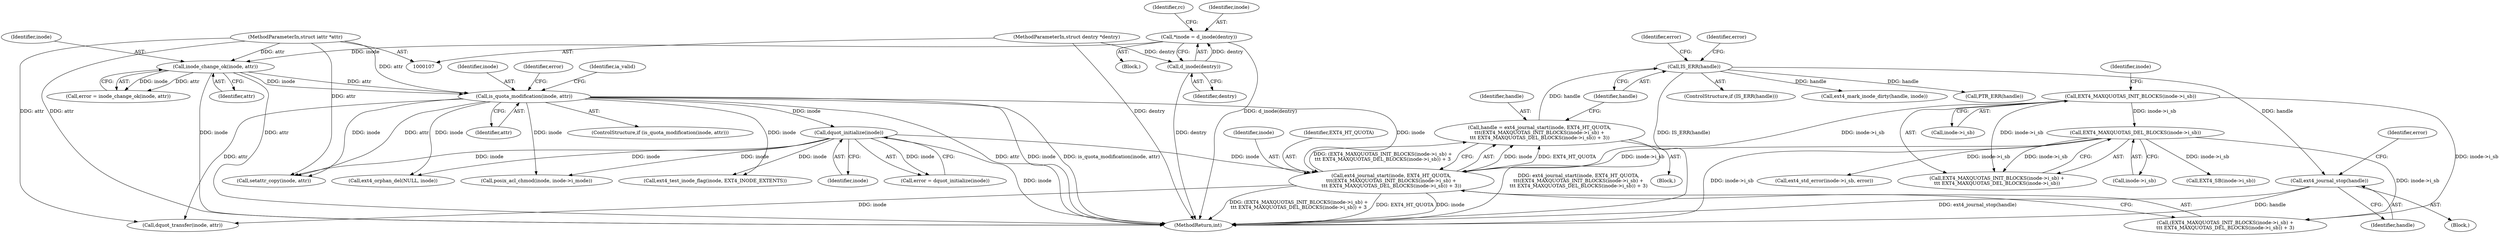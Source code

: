 digraph "0_linux_ea3d7209ca01da209cda6f0dea8be9cc4b7a933b_7@pointer" {
"1000214" [label="(Call,ext4_journal_stop(handle))"];
"1000198" [label="(Call,IS_ERR(handle))"];
"1000181" [label="(Call,handle = ext4_journal_start(inode, EXT4_HT_QUOTA,\n\t\t\t(EXT4_MAXQUOTAS_INIT_BLOCKS(inode->i_sb) +\n\t\t\t EXT4_MAXQUOTAS_DEL_BLOCKS(inode->i_sb)) + 3))"];
"1000183" [label="(Call,ext4_journal_start(inode, EXT4_HT_QUOTA,\n\t\t\t(EXT4_MAXQUOTAS_INIT_BLOCKS(inode->i_sb) +\n\t\t\t EXT4_MAXQUOTAS_DEL_BLOCKS(inode->i_sb)) + 3))"];
"1000141" [label="(Call,is_quota_modification(inode, attr))"];
"1000133" [label="(Call,inode_change_ok(inode, attr))"];
"1000112" [label="(Call,*inode = d_inode(dentry))"];
"1000114" [label="(Call,d_inode(dentry))"];
"1000108" [label="(MethodParameterIn,struct dentry *dentry)"];
"1000109" [label="(MethodParameterIn,struct iattr *attr)"];
"1000147" [label="(Call,dquot_initialize(inode))"];
"1000188" [label="(Call,EXT4_MAXQUOTAS_INIT_BLOCKS(inode->i_sb))"];
"1000192" [label="(Call,EXT4_MAXQUOTAS_DEL_BLOCKS(inode->i_sb))"];
"1000109" [label="(MethodParameterIn,struct iattr *attr)"];
"1000214" [label="(Call,ext4_journal_stop(handle))"];
"1000141" [label="(Call,is_quota_modification(inode, attr))"];
"1000147" [label="(Call,dquot_initialize(inode))"];
"1000146" [label="(Identifier,error)"];
"1000193" [label="(Call,inode->i_sb)"];
"1000202" [label="(Identifier,error)"];
"1000198" [label="(Call,IS_ERR(handle))"];
"1000213" [label="(Block,)"];
"1000277" [label="(Call,ext4_test_inode_flag(inode, EXT4_INODE_EXTENTS))"];
"1000184" [label="(Identifier,inode)"];
"1000208" [label="(Call,dquot_transfer(inode, attr))"];
"1000197" [label="(ControlStructure,if (IS_ERR(handle)))"];
"1000189" [label="(Call,inode->i_sb)"];
"1000192" [label="(Call,EXT4_MAXQUOTAS_DEL_BLOCKS(inode->i_sb))"];
"1000119" [label="(Identifier,rc)"];
"1000541" [label="(MethodReturn,int)"];
"1000157" [label="(Identifier,ia_valid)"];
"1000112" [label="(Call,*inode = d_inode(dentry))"];
"1000194" [label="(Identifier,inode)"];
"1000510" [label="(Call,ext4_orphan_del(NULL, inode))"];
"1000182" [label="(Identifier,handle)"];
"1000114" [label="(Call,d_inode(dentry))"];
"1000284" [label="(Call,EXT4_SB(inode->i_sb))"];
"1000186" [label="(Call,(EXT4_MAXQUOTAS_INIT_BLOCKS(inode->i_sb) +\n\t\t\t EXT4_MAXQUOTAS_DEL_BLOCKS(inode->i_sb)) + 3)"];
"1000528" [label="(Call,ext4_std_error(inode->i_sb, error))"];
"1000143" [label="(Identifier,attr)"];
"1000115" [label="(Identifier,dentry)"];
"1000499" [label="(Call,setattr_copy(inode, attr))"];
"1000131" [label="(Call,error = inode_change_ok(inode, attr))"];
"1000188" [label="(Call,EXT4_MAXQUOTAS_INIT_BLOCKS(inode->i_sb))"];
"1000522" [label="(Call,posix_acl_chmod(inode, inode->i_mode))"];
"1000187" [label="(Call,EXT4_MAXQUOTAS_INIT_BLOCKS(inode->i_sb) +\n\t\t\t EXT4_MAXQUOTAS_DEL_BLOCKS(inode->i_sb))"];
"1000148" [label="(Identifier,inode)"];
"1000183" [label="(Call,ext4_journal_start(inode, EXT4_HT_QUOTA,\n\t\t\t(EXT4_MAXQUOTAS_INIT_BLOCKS(inode->i_sb) +\n\t\t\t EXT4_MAXQUOTAS_DEL_BLOCKS(inode->i_sb)) + 3))"];
"1000133" [label="(Call,inode_change_ok(inode, attr))"];
"1000179" [label="(Block,)"];
"1000199" [label="(Identifier,handle)"];
"1000113" [label="(Identifier,inode)"];
"1000134" [label="(Identifier,inode)"];
"1000246" [label="(Call,ext4_mark_inode_dirty(handle, inode))"];
"1000145" [label="(Call,error = dquot_initialize(inode))"];
"1000140" [label="(ControlStructure,if (is_quota_modification(inode, attr)))"];
"1000108" [label="(MethodParameterIn,struct dentry *dentry)"];
"1000215" [label="(Identifier,handle)"];
"1000142" [label="(Identifier,inode)"];
"1000135" [label="(Identifier,attr)"];
"1000203" [label="(Call,PTR_ERR(handle))"];
"1000181" [label="(Call,handle = ext4_journal_start(inode, EXT4_HT_QUOTA,\n\t\t\t(EXT4_MAXQUOTAS_INIT_BLOCKS(inode->i_sb) +\n\t\t\t EXT4_MAXQUOTAS_DEL_BLOCKS(inode->i_sb)) + 3))"];
"1000207" [label="(Identifier,error)"];
"1000217" [label="(Identifier,error)"];
"1000185" [label="(Identifier,EXT4_HT_QUOTA)"];
"1000110" [label="(Block,)"];
"1000214" -> "1000213"  [label="AST: "];
"1000214" -> "1000215"  [label="CFG: "];
"1000215" -> "1000214"  [label="AST: "];
"1000217" -> "1000214"  [label="CFG: "];
"1000214" -> "1000541"  [label="DDG: ext4_journal_stop(handle)"];
"1000214" -> "1000541"  [label="DDG: handle"];
"1000198" -> "1000214"  [label="DDG: handle"];
"1000198" -> "1000197"  [label="AST: "];
"1000198" -> "1000199"  [label="CFG: "];
"1000199" -> "1000198"  [label="AST: "];
"1000202" -> "1000198"  [label="CFG: "];
"1000207" -> "1000198"  [label="CFG: "];
"1000198" -> "1000541"  [label="DDG: IS_ERR(handle)"];
"1000181" -> "1000198"  [label="DDG: handle"];
"1000198" -> "1000203"  [label="DDG: handle"];
"1000198" -> "1000246"  [label="DDG: handle"];
"1000181" -> "1000179"  [label="AST: "];
"1000181" -> "1000183"  [label="CFG: "];
"1000182" -> "1000181"  [label="AST: "];
"1000183" -> "1000181"  [label="AST: "];
"1000199" -> "1000181"  [label="CFG: "];
"1000181" -> "1000541"  [label="DDG: ext4_journal_start(inode, EXT4_HT_QUOTA,\n\t\t\t(EXT4_MAXQUOTAS_INIT_BLOCKS(inode->i_sb) +\n\t\t\t EXT4_MAXQUOTAS_DEL_BLOCKS(inode->i_sb)) + 3)"];
"1000183" -> "1000181"  [label="DDG: inode"];
"1000183" -> "1000181"  [label="DDG: EXT4_HT_QUOTA"];
"1000183" -> "1000181"  [label="DDG: (EXT4_MAXQUOTAS_INIT_BLOCKS(inode->i_sb) +\n\t\t\t EXT4_MAXQUOTAS_DEL_BLOCKS(inode->i_sb)) + 3"];
"1000183" -> "1000186"  [label="CFG: "];
"1000184" -> "1000183"  [label="AST: "];
"1000185" -> "1000183"  [label="AST: "];
"1000186" -> "1000183"  [label="AST: "];
"1000183" -> "1000541"  [label="DDG: (EXT4_MAXQUOTAS_INIT_BLOCKS(inode->i_sb) +\n\t\t\t EXT4_MAXQUOTAS_DEL_BLOCKS(inode->i_sb)) + 3"];
"1000183" -> "1000541"  [label="DDG: EXT4_HT_QUOTA"];
"1000183" -> "1000541"  [label="DDG: inode"];
"1000141" -> "1000183"  [label="DDG: inode"];
"1000147" -> "1000183"  [label="DDG: inode"];
"1000188" -> "1000183"  [label="DDG: inode->i_sb"];
"1000192" -> "1000183"  [label="DDG: inode->i_sb"];
"1000183" -> "1000208"  [label="DDG: inode"];
"1000141" -> "1000140"  [label="AST: "];
"1000141" -> "1000143"  [label="CFG: "];
"1000142" -> "1000141"  [label="AST: "];
"1000143" -> "1000141"  [label="AST: "];
"1000146" -> "1000141"  [label="CFG: "];
"1000157" -> "1000141"  [label="CFG: "];
"1000141" -> "1000541"  [label="DDG: inode"];
"1000141" -> "1000541"  [label="DDG: is_quota_modification(inode, attr)"];
"1000141" -> "1000541"  [label="DDG: attr"];
"1000133" -> "1000141"  [label="DDG: inode"];
"1000133" -> "1000141"  [label="DDG: attr"];
"1000109" -> "1000141"  [label="DDG: attr"];
"1000141" -> "1000147"  [label="DDG: inode"];
"1000141" -> "1000208"  [label="DDG: attr"];
"1000141" -> "1000277"  [label="DDG: inode"];
"1000141" -> "1000499"  [label="DDG: inode"];
"1000141" -> "1000499"  [label="DDG: attr"];
"1000141" -> "1000510"  [label="DDG: inode"];
"1000141" -> "1000522"  [label="DDG: inode"];
"1000133" -> "1000131"  [label="AST: "];
"1000133" -> "1000135"  [label="CFG: "];
"1000134" -> "1000133"  [label="AST: "];
"1000135" -> "1000133"  [label="AST: "];
"1000131" -> "1000133"  [label="CFG: "];
"1000133" -> "1000541"  [label="DDG: inode"];
"1000133" -> "1000541"  [label="DDG: attr"];
"1000133" -> "1000131"  [label="DDG: inode"];
"1000133" -> "1000131"  [label="DDG: attr"];
"1000112" -> "1000133"  [label="DDG: inode"];
"1000109" -> "1000133"  [label="DDG: attr"];
"1000112" -> "1000110"  [label="AST: "];
"1000112" -> "1000114"  [label="CFG: "];
"1000113" -> "1000112"  [label="AST: "];
"1000114" -> "1000112"  [label="AST: "];
"1000119" -> "1000112"  [label="CFG: "];
"1000112" -> "1000541"  [label="DDG: d_inode(dentry)"];
"1000114" -> "1000112"  [label="DDG: dentry"];
"1000114" -> "1000115"  [label="CFG: "];
"1000115" -> "1000114"  [label="AST: "];
"1000114" -> "1000541"  [label="DDG: dentry"];
"1000108" -> "1000114"  [label="DDG: dentry"];
"1000108" -> "1000107"  [label="AST: "];
"1000108" -> "1000541"  [label="DDG: dentry"];
"1000109" -> "1000107"  [label="AST: "];
"1000109" -> "1000541"  [label="DDG: attr"];
"1000109" -> "1000208"  [label="DDG: attr"];
"1000109" -> "1000499"  [label="DDG: attr"];
"1000147" -> "1000145"  [label="AST: "];
"1000147" -> "1000148"  [label="CFG: "];
"1000148" -> "1000147"  [label="AST: "];
"1000145" -> "1000147"  [label="CFG: "];
"1000147" -> "1000541"  [label="DDG: inode"];
"1000147" -> "1000145"  [label="DDG: inode"];
"1000147" -> "1000277"  [label="DDG: inode"];
"1000147" -> "1000499"  [label="DDG: inode"];
"1000147" -> "1000510"  [label="DDG: inode"];
"1000147" -> "1000522"  [label="DDG: inode"];
"1000188" -> "1000187"  [label="AST: "];
"1000188" -> "1000189"  [label="CFG: "];
"1000189" -> "1000188"  [label="AST: "];
"1000194" -> "1000188"  [label="CFG: "];
"1000188" -> "1000186"  [label="DDG: inode->i_sb"];
"1000188" -> "1000187"  [label="DDG: inode->i_sb"];
"1000188" -> "1000192"  [label="DDG: inode->i_sb"];
"1000192" -> "1000187"  [label="AST: "];
"1000192" -> "1000193"  [label="CFG: "];
"1000193" -> "1000192"  [label="AST: "];
"1000187" -> "1000192"  [label="CFG: "];
"1000192" -> "1000541"  [label="DDG: inode->i_sb"];
"1000192" -> "1000186"  [label="DDG: inode->i_sb"];
"1000192" -> "1000187"  [label="DDG: inode->i_sb"];
"1000192" -> "1000284"  [label="DDG: inode->i_sb"];
"1000192" -> "1000528"  [label="DDG: inode->i_sb"];
}
